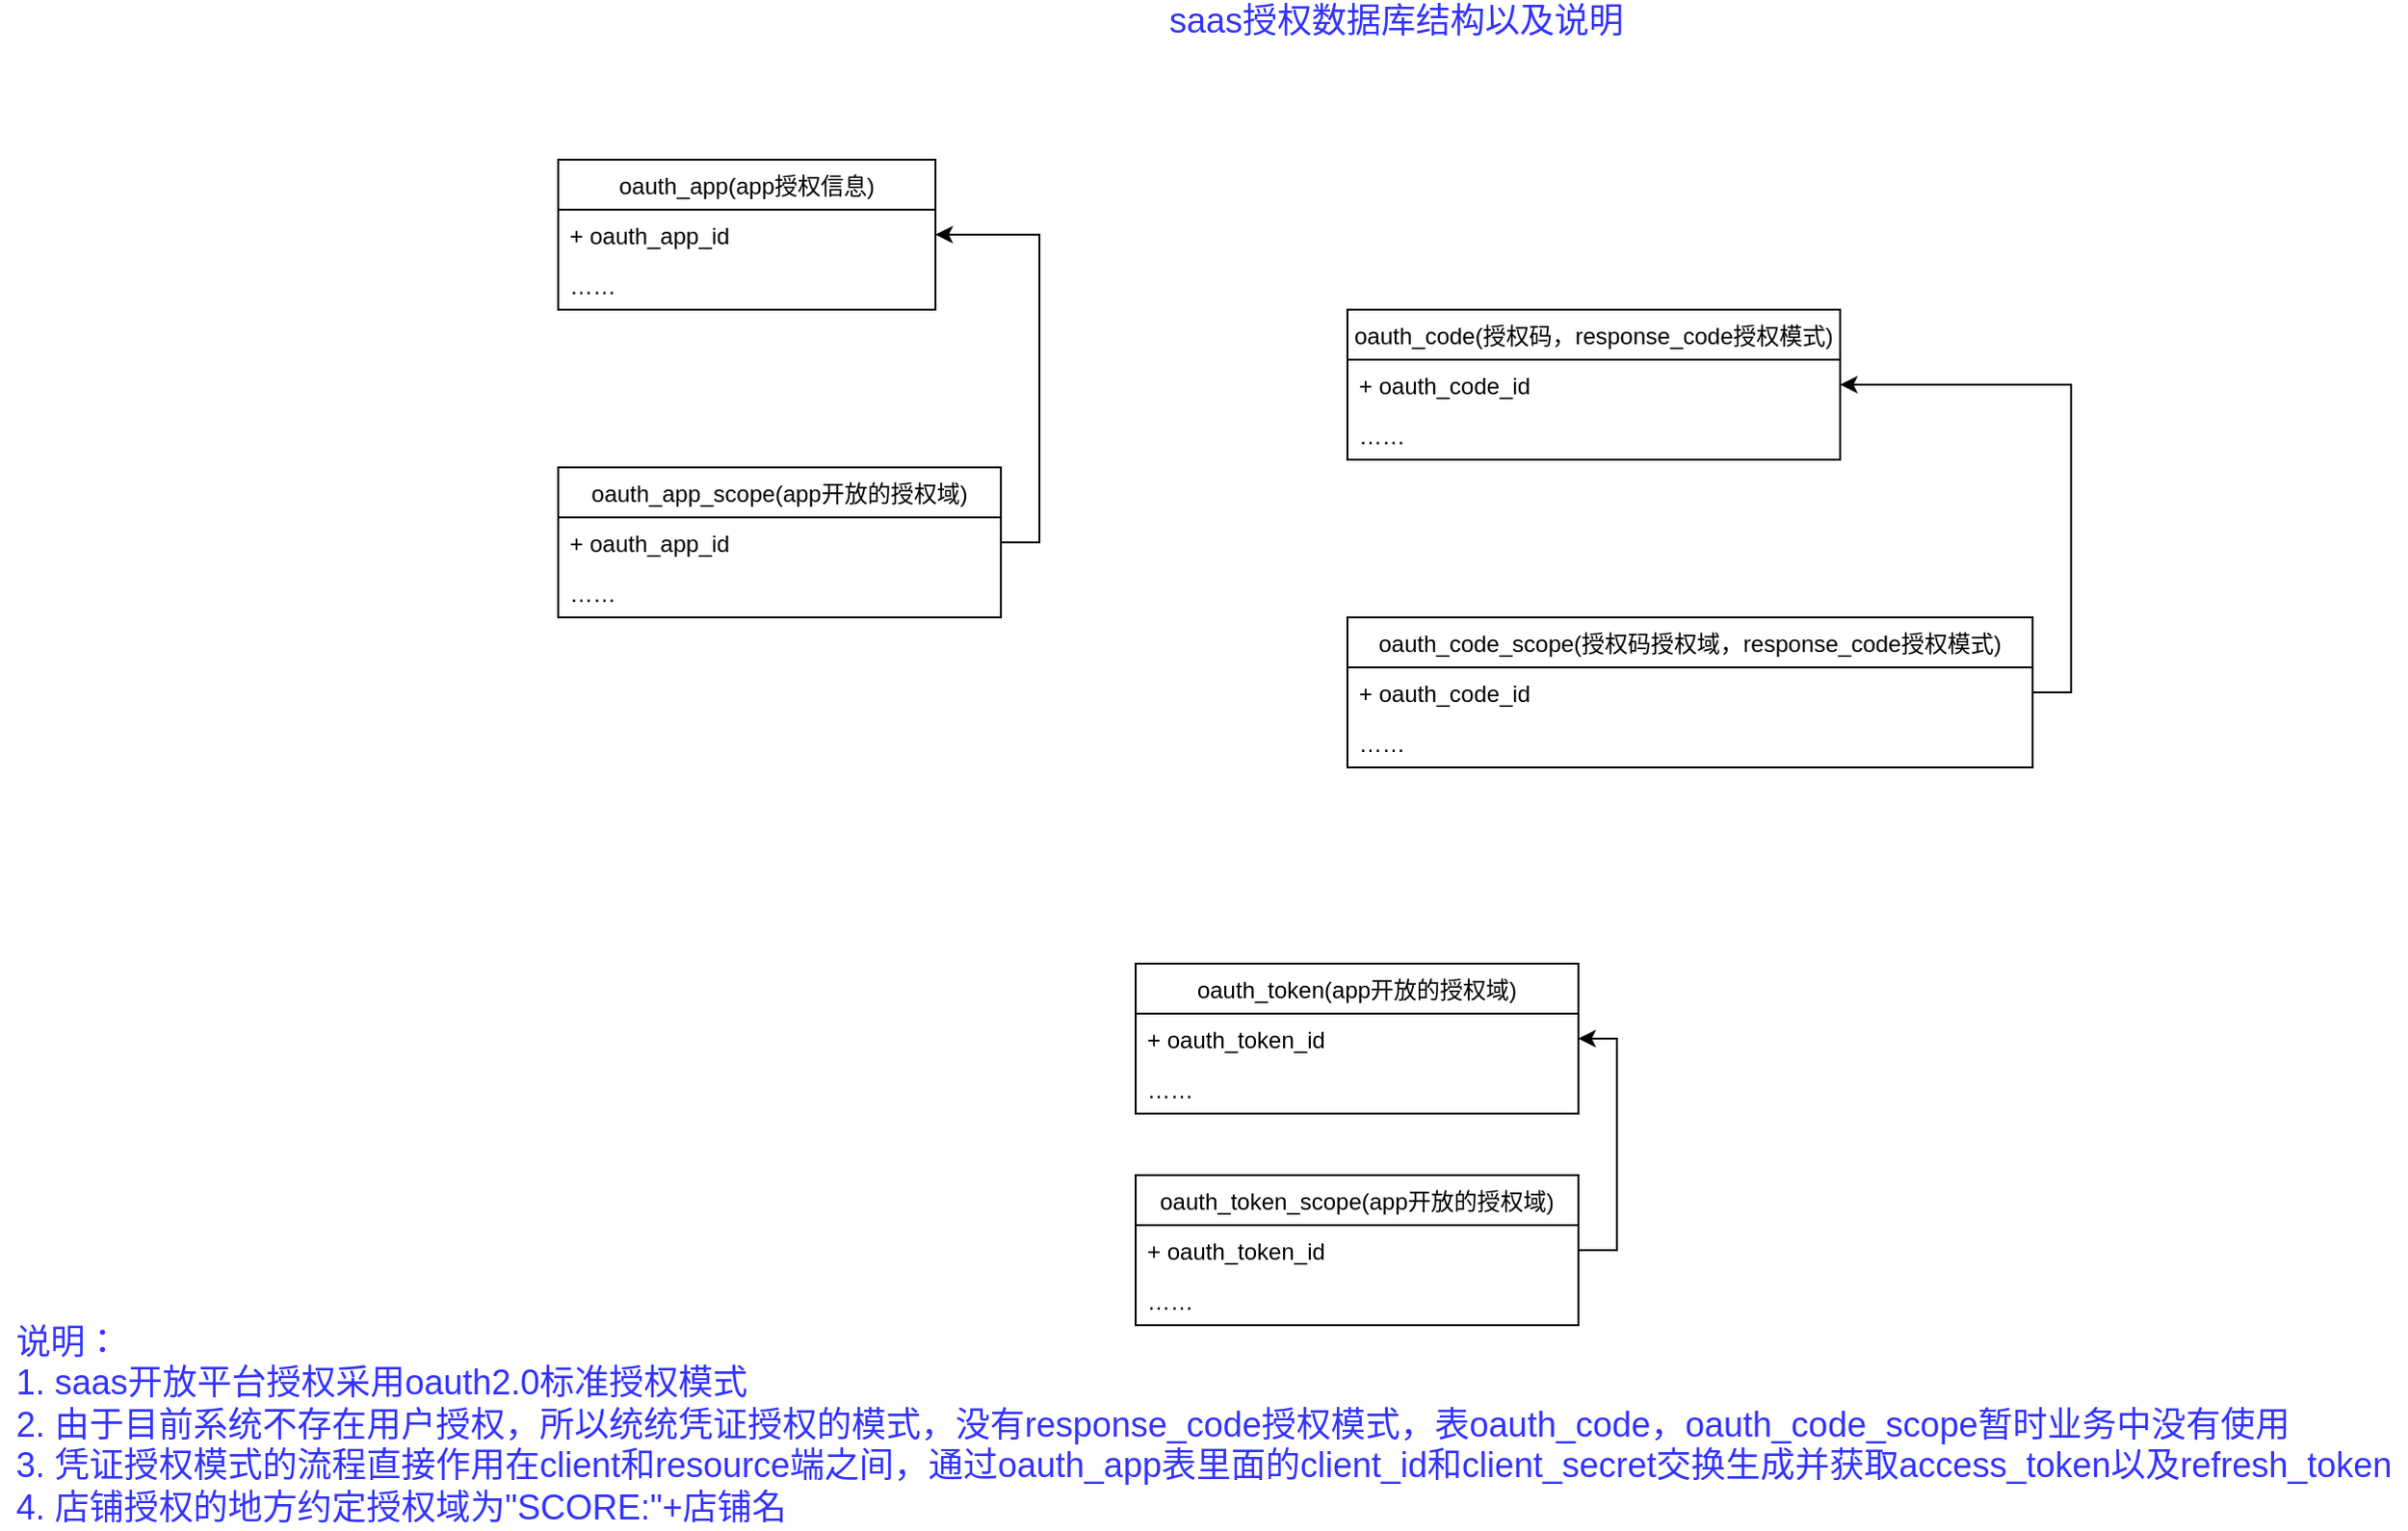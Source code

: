 <mxfile version="14.6.6" type="github">
  <diagram id="8cNXlBiLXLBAkxZQb8D8" name="Page-1">
    <mxGraphModel dx="2249" dy="762" grid="1" gridSize="10" guides="1" tooltips="1" connect="1" arrows="1" fold="1" page="1" pageScale="1" pageWidth="827" pageHeight="1169" math="0" shadow="0">
      <root>
        <mxCell id="0" />
        <mxCell id="1" parent="0" />
        <mxCell id="y5n3PDEYsCLpKXq8bgqE-3" value="oauth_app(app授权信息)" style="swimlane;fontStyle=0;childLayout=stackLayout;horizontal=1;startSize=26;fillColor=none;horizontalStack=0;resizeParent=1;resizeParentMax=0;resizeLast=0;collapsible=1;marginBottom=0;" vertex="1" parent="1">
          <mxGeometry x="-500" y="102" width="196" height="78" as="geometry" />
        </mxCell>
        <mxCell id="y5n3PDEYsCLpKXq8bgqE-4" value="+ oauth_app_id" style="text;strokeColor=none;fillColor=none;align=left;verticalAlign=top;spacingLeft=4;spacingRight=4;overflow=hidden;rotatable=0;points=[[0,0.5],[1,0.5]];portConstraint=eastwest;" vertex="1" parent="y5n3PDEYsCLpKXq8bgqE-3">
          <mxGeometry y="26" width="196" height="26" as="geometry" />
        </mxCell>
        <mxCell id="y5n3PDEYsCLpKXq8bgqE-7" value="……" style="text;strokeColor=none;fillColor=none;align=left;verticalAlign=top;spacingLeft=4;spacingRight=4;overflow=hidden;rotatable=0;points=[[0,0.5],[1,0.5]];portConstraint=eastwest;" vertex="1" parent="y5n3PDEYsCLpKXq8bgqE-3">
          <mxGeometry y="52" width="196" height="26" as="geometry" />
        </mxCell>
        <mxCell id="y5n3PDEYsCLpKXq8bgqE-8" value="oauth_app_scope(app开放的授权域)" style="swimlane;fontStyle=0;childLayout=stackLayout;horizontal=1;startSize=26;fillColor=none;horizontalStack=0;resizeParent=1;resizeParentMax=0;resizeLast=0;collapsible=1;marginBottom=0;" vertex="1" parent="1">
          <mxGeometry x="-500" y="262" width="230" height="78" as="geometry" />
        </mxCell>
        <mxCell id="y5n3PDEYsCLpKXq8bgqE-9" value="+ oauth_app_id" style="text;strokeColor=none;fillColor=none;align=left;verticalAlign=top;spacingLeft=4;spacingRight=4;overflow=hidden;rotatable=0;points=[[0,0.5],[1,0.5]];portConstraint=eastwest;" vertex="1" parent="y5n3PDEYsCLpKXq8bgqE-8">
          <mxGeometry y="26" width="230" height="26" as="geometry" />
        </mxCell>
        <mxCell id="y5n3PDEYsCLpKXq8bgqE-10" value="……" style="text;strokeColor=none;fillColor=none;align=left;verticalAlign=top;spacingLeft=4;spacingRight=4;overflow=hidden;rotatable=0;points=[[0,0.5],[1,0.5]];portConstraint=eastwest;" vertex="1" parent="y5n3PDEYsCLpKXq8bgqE-8">
          <mxGeometry y="52" width="230" height="26" as="geometry" />
        </mxCell>
        <mxCell id="y5n3PDEYsCLpKXq8bgqE-18" value="oauth_code(授权码，response_code授权模式)" style="swimlane;fontStyle=0;childLayout=stackLayout;horizontal=1;startSize=26;fillColor=none;horizontalStack=0;resizeParent=1;resizeParentMax=0;resizeLast=0;collapsible=1;marginBottom=0;" vertex="1" parent="1">
          <mxGeometry x="-90" y="180" width="256" height="78" as="geometry" />
        </mxCell>
        <mxCell id="y5n3PDEYsCLpKXq8bgqE-19" value="+ oauth_code_id" style="text;strokeColor=none;fillColor=none;align=left;verticalAlign=top;spacingLeft=4;spacingRight=4;overflow=hidden;rotatable=0;points=[[0,0.5],[1,0.5]];portConstraint=eastwest;" vertex="1" parent="y5n3PDEYsCLpKXq8bgqE-18">
          <mxGeometry y="26" width="256" height="26" as="geometry" />
        </mxCell>
        <mxCell id="y5n3PDEYsCLpKXq8bgqE-20" value="……" style="text;strokeColor=none;fillColor=none;align=left;verticalAlign=top;spacingLeft=4;spacingRight=4;overflow=hidden;rotatable=0;points=[[0,0.5],[1,0.5]];portConstraint=eastwest;" vertex="1" parent="y5n3PDEYsCLpKXq8bgqE-18">
          <mxGeometry y="52" width="256" height="26" as="geometry" />
        </mxCell>
        <mxCell id="y5n3PDEYsCLpKXq8bgqE-21" value="oauth_code_scope(授权码授权域，response_code授权模式)" style="swimlane;fontStyle=0;childLayout=stackLayout;horizontal=1;startSize=26;fillColor=none;horizontalStack=0;resizeParent=1;resizeParentMax=0;resizeLast=0;collapsible=1;marginBottom=0;" vertex="1" parent="1">
          <mxGeometry x="-90" y="340" width="356" height="78" as="geometry" />
        </mxCell>
        <mxCell id="y5n3PDEYsCLpKXq8bgqE-22" value="+ oauth_code_id" style="text;strokeColor=none;fillColor=none;align=left;verticalAlign=top;spacingLeft=4;spacingRight=4;overflow=hidden;rotatable=0;points=[[0,0.5],[1,0.5]];portConstraint=eastwest;" vertex="1" parent="y5n3PDEYsCLpKXq8bgqE-21">
          <mxGeometry y="26" width="356" height="26" as="geometry" />
        </mxCell>
        <mxCell id="y5n3PDEYsCLpKXq8bgqE-23" value="……" style="text;strokeColor=none;fillColor=none;align=left;verticalAlign=top;spacingLeft=4;spacingRight=4;overflow=hidden;rotatable=0;points=[[0,0.5],[1,0.5]];portConstraint=eastwest;" vertex="1" parent="y5n3PDEYsCLpKXq8bgqE-21">
          <mxGeometry y="52" width="356" height="26" as="geometry" />
        </mxCell>
        <mxCell id="y5n3PDEYsCLpKXq8bgqE-24" value="oauth_token(app开放的授权域)" style="swimlane;fontStyle=0;childLayout=stackLayout;horizontal=1;startSize=26;fillColor=none;horizontalStack=0;resizeParent=1;resizeParentMax=0;resizeLast=0;collapsible=1;marginBottom=0;" vertex="1" parent="1">
          <mxGeometry x="-200" y="520" width="230" height="78" as="geometry" />
        </mxCell>
        <mxCell id="y5n3PDEYsCLpKXq8bgqE-25" value="+ oauth_token_id" style="text;strokeColor=none;fillColor=none;align=left;verticalAlign=top;spacingLeft=4;spacingRight=4;overflow=hidden;rotatable=0;points=[[0,0.5],[1,0.5]];portConstraint=eastwest;" vertex="1" parent="y5n3PDEYsCLpKXq8bgqE-24">
          <mxGeometry y="26" width="230" height="26" as="geometry" />
        </mxCell>
        <mxCell id="y5n3PDEYsCLpKXq8bgqE-26" value="……" style="text;strokeColor=none;fillColor=none;align=left;verticalAlign=top;spacingLeft=4;spacingRight=4;overflow=hidden;rotatable=0;points=[[0,0.5],[1,0.5]];portConstraint=eastwest;" vertex="1" parent="y5n3PDEYsCLpKXq8bgqE-24">
          <mxGeometry y="52" width="230" height="26" as="geometry" />
        </mxCell>
        <mxCell id="y5n3PDEYsCLpKXq8bgqE-27" value="oauth_token_scope(app开放的授权域)" style="swimlane;fontStyle=0;childLayout=stackLayout;horizontal=1;startSize=26;fillColor=none;horizontalStack=0;resizeParent=1;resizeParentMax=0;resizeLast=0;collapsible=1;marginBottom=0;" vertex="1" parent="1">
          <mxGeometry x="-200" y="630" width="230" height="78" as="geometry" />
        </mxCell>
        <mxCell id="y5n3PDEYsCLpKXq8bgqE-28" value="+ oauth_token_id" style="text;strokeColor=none;fillColor=none;align=left;verticalAlign=top;spacingLeft=4;spacingRight=4;overflow=hidden;rotatable=0;points=[[0,0.5],[1,0.5]];portConstraint=eastwest;" vertex="1" parent="y5n3PDEYsCLpKXq8bgqE-27">
          <mxGeometry y="26" width="230" height="26" as="geometry" />
        </mxCell>
        <mxCell id="y5n3PDEYsCLpKXq8bgqE-29" value="……" style="text;strokeColor=none;fillColor=none;align=left;verticalAlign=top;spacingLeft=4;spacingRight=4;overflow=hidden;rotatable=0;points=[[0,0.5],[1,0.5]];portConstraint=eastwest;" vertex="1" parent="y5n3PDEYsCLpKXq8bgqE-27">
          <mxGeometry y="52" width="230" height="26" as="geometry" />
        </mxCell>
        <mxCell id="y5n3PDEYsCLpKXq8bgqE-30" value="&lt;font style=&quot;font-size: 18px&quot; color=&quot;#3333ff&quot;&gt;saas授权数据库结构以及说明&lt;/font&gt;" style="text;html=1;align=center;verticalAlign=middle;resizable=0;points=[];autosize=1;strokeColor=none;" vertex="1" parent="1">
          <mxGeometry x="-190" y="20" width="250" height="20" as="geometry" />
        </mxCell>
        <mxCell id="y5n3PDEYsCLpKXq8bgqE-31" style="edgeStyle=orthogonalEdgeStyle;rounded=0;orthogonalLoop=1;jettySize=auto;html=1;exitX=1;exitY=0.5;exitDx=0;exitDy=0;entryX=1;entryY=0.5;entryDx=0;entryDy=0;" edge="1" parent="1" source="y5n3PDEYsCLpKXq8bgqE-9" target="y5n3PDEYsCLpKXq8bgqE-4">
          <mxGeometry relative="1" as="geometry" />
        </mxCell>
        <mxCell id="y5n3PDEYsCLpKXq8bgqE-32" style="edgeStyle=orthogonalEdgeStyle;rounded=0;orthogonalLoop=1;jettySize=auto;html=1;exitX=1;exitY=0.5;exitDx=0;exitDy=0;entryX=1;entryY=0.5;entryDx=0;entryDy=0;" edge="1" parent="1" source="y5n3PDEYsCLpKXq8bgqE-22" target="y5n3PDEYsCLpKXq8bgqE-19">
          <mxGeometry relative="1" as="geometry" />
        </mxCell>
        <mxCell id="y5n3PDEYsCLpKXq8bgqE-33" style="edgeStyle=orthogonalEdgeStyle;rounded=0;orthogonalLoop=1;jettySize=auto;html=1;exitX=1;exitY=0.5;exitDx=0;exitDy=0;entryX=1;entryY=0.5;entryDx=0;entryDy=0;" edge="1" parent="1" source="y5n3PDEYsCLpKXq8bgqE-28" target="y5n3PDEYsCLpKXq8bgqE-25">
          <mxGeometry relative="1" as="geometry" />
        </mxCell>
        <mxCell id="y5n3PDEYsCLpKXq8bgqE-34" value="&lt;div style=&quot;text-align: left&quot;&gt;&lt;span style=&quot;font-size: 18px ; color: rgb(51 , 51 , 255)&quot;&gt;说明：&lt;/span&gt;&lt;/div&gt;&lt;div style=&quot;text-align: left&quot;&gt;&lt;span style=&quot;font-size: 18px ; color: rgb(51 , 51 , 255)&quot;&gt;1.&amp;nbsp;saas开放平台授权采用oauth2.0标准授权模式&lt;/span&gt;&lt;/div&gt;&lt;div style=&quot;text-align: left&quot;&gt;&lt;span style=&quot;font-size: 18px ; color: rgb(51 , 51 , 255)&quot;&gt;2. 由于目前系统不存在用户授权，所以统统凭证授权的模式，没有response_code授权模式，表oauth_code，oauth_code_scope暂时业务中没有使用&lt;/span&gt;&lt;/div&gt;&lt;div style=&quot;text-align: left&quot;&gt;&lt;span style=&quot;font-size: 18px ; color: rgb(51 , 51 , 255)&quot;&gt;3.&amp;nbsp;凭证授权模式的流程直接作用在client和resource端之间，通过oauth_app表里面的client_id和client_secret交换生成并获取access_token以及refresh_token&lt;/span&gt;&lt;/div&gt;&lt;div style=&quot;text-align: left&quot;&gt;&lt;span style=&quot;font-size: 18px ; color: rgb(51 , 51 , 255)&quot;&gt;4.&amp;nbsp;店铺授权的地方约定授权域为&quot;SCORE:&quot;+店铺名&lt;/span&gt;&lt;/div&gt;" style="text;html=1;align=center;verticalAlign=middle;resizable=0;points=[];autosize=1;strokeColor=none;" vertex="1" parent="1">
          <mxGeometry x="-790" y="715" width="1250" height="90" as="geometry" />
        </mxCell>
      </root>
    </mxGraphModel>
  </diagram>
</mxfile>
